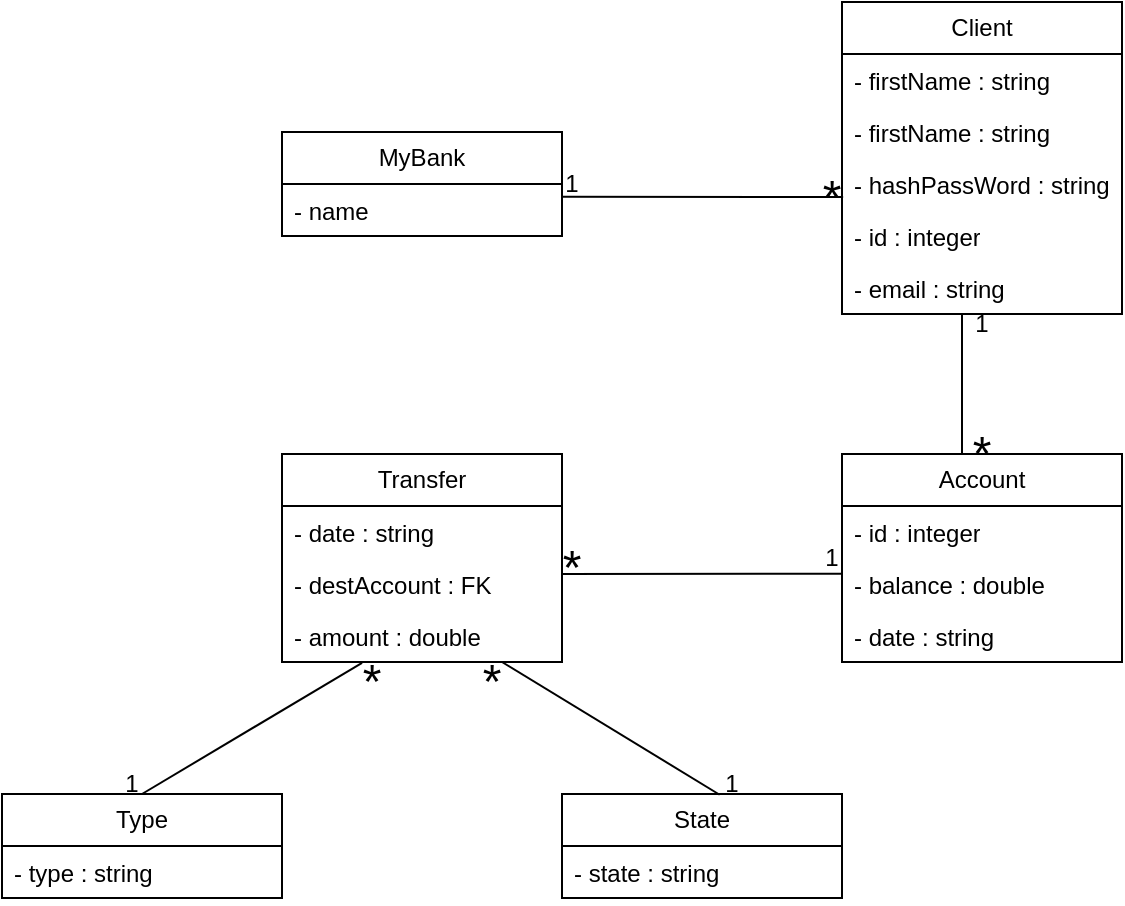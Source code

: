 <mxfile version="23.1.1" type="device">
  <diagram name="Página-1" id="tK8yoYOd9Lxmm4iwrwyd">
    <mxGraphModel dx="964" dy="486" grid="1" gridSize="10" guides="1" tooltips="1" connect="1" arrows="1" fold="1" page="1" pageScale="1" pageWidth="827" pageHeight="1169" math="0" shadow="0">
      <root>
        <mxCell id="0" />
        <mxCell id="1" parent="0" />
        <mxCell id="4lJNOyKxO7deYffL9aNr-1" value="MyBank" style="swimlane;fontStyle=0;childLayout=stackLayout;horizontal=1;startSize=26;fillColor=none;horizontalStack=0;resizeParent=1;resizeParentMax=0;resizeLast=0;collapsible=1;marginBottom=0;whiteSpace=wrap;html=1;" parent="1" vertex="1">
          <mxGeometry x="160" y="139" width="140" height="52" as="geometry" />
        </mxCell>
        <mxCell id="4lJNOyKxO7deYffL9aNr-2" value="- name" style="text;strokeColor=none;fillColor=none;align=left;verticalAlign=top;spacingLeft=4;spacingRight=4;overflow=hidden;rotatable=0;points=[[0,0.5],[1,0.5]];portConstraint=eastwest;whiteSpace=wrap;html=1;" parent="4lJNOyKxO7deYffL9aNr-1" vertex="1">
          <mxGeometry y="26" width="140" height="26" as="geometry" />
        </mxCell>
        <mxCell id="4lJNOyKxO7deYffL9aNr-5" value="Client" style="swimlane;fontStyle=0;childLayout=stackLayout;horizontal=1;startSize=26;fillColor=none;horizontalStack=0;resizeParent=1;resizeParentMax=0;resizeLast=0;collapsible=1;marginBottom=0;whiteSpace=wrap;html=1;" parent="1" vertex="1">
          <mxGeometry x="440" y="74" width="140" height="156" as="geometry" />
        </mxCell>
        <mxCell id="4lJNOyKxO7deYffL9aNr-6" value="- firstName : string" style="text;strokeColor=none;fillColor=none;align=left;verticalAlign=top;spacingLeft=4;spacingRight=4;overflow=hidden;rotatable=0;points=[[0,0.5],[1,0.5]];portConstraint=eastwest;whiteSpace=wrap;html=1;" parent="4lJNOyKxO7deYffL9aNr-5" vertex="1">
          <mxGeometry y="26" width="140" height="26" as="geometry" />
        </mxCell>
        <mxCell id="09vd_gfz0TrolXwg1mBc-1" value="- firstName : string" style="text;strokeColor=none;fillColor=none;align=left;verticalAlign=top;spacingLeft=4;spacingRight=4;overflow=hidden;rotatable=0;points=[[0,0.5],[1,0.5]];portConstraint=eastwest;whiteSpace=wrap;html=1;" vertex="1" parent="4lJNOyKxO7deYffL9aNr-5">
          <mxGeometry y="52" width="140" height="26" as="geometry" />
        </mxCell>
        <mxCell id="4lJNOyKxO7deYffL9aNr-7" value="- hashPassWord : string" style="text;strokeColor=none;fillColor=none;align=left;verticalAlign=top;spacingLeft=4;spacingRight=4;overflow=hidden;rotatable=0;points=[[0,0.5],[1,0.5]];portConstraint=eastwest;whiteSpace=wrap;html=1;" parent="4lJNOyKxO7deYffL9aNr-5" vertex="1">
          <mxGeometry y="78" width="140" height="26" as="geometry" />
        </mxCell>
        <mxCell id="4lJNOyKxO7deYffL9aNr-8" value="- id : integer" style="text;strokeColor=none;fillColor=none;align=left;verticalAlign=top;spacingLeft=4;spacingRight=4;overflow=hidden;rotatable=0;points=[[0,0.5],[1,0.5]];portConstraint=eastwest;whiteSpace=wrap;html=1;" parent="4lJNOyKxO7deYffL9aNr-5" vertex="1">
          <mxGeometry y="104" width="140" height="26" as="geometry" />
        </mxCell>
        <mxCell id="4lJNOyKxO7deYffL9aNr-44" value="- email : string" style="text;strokeColor=none;fillColor=none;align=left;verticalAlign=top;spacingLeft=4;spacingRight=4;overflow=hidden;rotatable=0;points=[[0,0.5],[1,0.5]];portConstraint=eastwest;whiteSpace=wrap;html=1;" parent="4lJNOyKxO7deYffL9aNr-5" vertex="1">
          <mxGeometry y="130" width="140" height="26" as="geometry" />
        </mxCell>
        <mxCell id="4lJNOyKxO7deYffL9aNr-10" value="" style="endArrow=none;html=1;rounded=0;entryX=0.004;entryY=0.314;entryDx=0;entryDy=0;entryPerimeter=0;" parent="1" edge="1">
          <mxGeometry width="50" height="50" relative="1" as="geometry">
            <mxPoint x="300" y="171.37" as="sourcePoint" />
            <mxPoint x="440.56" y="171.534" as="targetPoint" />
          </mxGeometry>
        </mxCell>
        <mxCell id="4lJNOyKxO7deYffL9aNr-14" value="&lt;font style=&quot;font-size: 24px;&quot;&gt;*&lt;/font&gt;" style="text;html=1;strokeColor=none;fillColor=none;align=center;verticalAlign=middle;whiteSpace=wrap;rounded=0;" parent="1" vertex="1">
          <mxGeometry x="430" y="162" width="10" height="20" as="geometry" />
        </mxCell>
        <mxCell id="4lJNOyKxO7deYffL9aNr-15" value="Account" style="swimlane;fontStyle=0;childLayout=stackLayout;horizontal=1;startSize=26;fillColor=none;horizontalStack=0;resizeParent=1;resizeParentMax=0;resizeLast=0;collapsible=1;marginBottom=0;whiteSpace=wrap;html=1;" parent="1" vertex="1">
          <mxGeometry x="440" y="300" width="140" height="104" as="geometry" />
        </mxCell>
        <mxCell id="4lJNOyKxO7deYffL9aNr-16" value="- id : integer" style="text;strokeColor=none;fillColor=none;align=left;verticalAlign=top;spacingLeft=4;spacingRight=4;overflow=hidden;rotatable=0;points=[[0,0.5],[1,0.5]];portConstraint=eastwest;whiteSpace=wrap;html=1;" parent="4lJNOyKxO7deYffL9aNr-15" vertex="1">
          <mxGeometry y="26" width="140" height="26" as="geometry" />
        </mxCell>
        <mxCell id="4lJNOyKxO7deYffL9aNr-17" value="- balance : double" style="text;strokeColor=none;fillColor=none;align=left;verticalAlign=top;spacingLeft=4;spacingRight=4;overflow=hidden;rotatable=0;points=[[0,0.5],[1,0.5]];portConstraint=eastwest;whiteSpace=wrap;html=1;" parent="4lJNOyKxO7deYffL9aNr-15" vertex="1">
          <mxGeometry y="52" width="140" height="26" as="geometry" />
        </mxCell>
        <mxCell id="4lJNOyKxO7deYffL9aNr-18" value="- date : string" style="text;strokeColor=none;fillColor=none;align=left;verticalAlign=top;spacingLeft=4;spacingRight=4;overflow=hidden;rotatable=0;points=[[0,0.5],[1,0.5]];portConstraint=eastwest;whiteSpace=wrap;html=1;" parent="4lJNOyKxO7deYffL9aNr-15" vertex="1">
          <mxGeometry y="78" width="140" height="26" as="geometry" />
        </mxCell>
        <mxCell id="4lJNOyKxO7deYffL9aNr-20" value="" style="endArrow=none;html=1;rounded=0;" parent="1" edge="1">
          <mxGeometry width="50" height="50" relative="1" as="geometry">
            <mxPoint x="500" y="300" as="sourcePoint" />
            <mxPoint x="500" y="230" as="targetPoint" />
          </mxGeometry>
        </mxCell>
        <mxCell id="4lJNOyKxO7deYffL9aNr-21" value="&lt;font style=&quot;font-size: 24px;&quot;&gt;*&lt;/font&gt;" style="text;html=1;strokeColor=none;fillColor=none;align=center;verticalAlign=middle;whiteSpace=wrap;rounded=0;" parent="1" vertex="1">
          <mxGeometry x="505" y="290" width="10" height="20" as="geometry" />
        </mxCell>
        <mxCell id="4lJNOyKxO7deYffL9aNr-22" value="1" style="text;html=1;strokeColor=none;fillColor=none;align=center;verticalAlign=middle;whiteSpace=wrap;rounded=0;" parent="1" vertex="1">
          <mxGeometry x="505" y="230" width="10" height="10" as="geometry" />
        </mxCell>
        <mxCell id="4lJNOyKxO7deYffL9aNr-23" value="Transfer" style="swimlane;fontStyle=0;childLayout=stackLayout;horizontal=1;startSize=26;fillColor=none;horizontalStack=0;resizeParent=1;resizeParentMax=0;resizeLast=0;collapsible=1;marginBottom=0;whiteSpace=wrap;html=1;" parent="1" vertex="1">
          <mxGeometry x="160" y="300" width="140" height="104" as="geometry" />
        </mxCell>
        <mxCell id="4lJNOyKxO7deYffL9aNr-24" value="- date : string" style="text;strokeColor=none;fillColor=none;align=left;verticalAlign=top;spacingLeft=4;spacingRight=4;overflow=hidden;rotatable=0;points=[[0,0.5],[1,0.5]];portConstraint=eastwest;whiteSpace=wrap;html=1;" parent="4lJNOyKxO7deYffL9aNr-23" vertex="1">
          <mxGeometry y="26" width="140" height="26" as="geometry" />
        </mxCell>
        <mxCell id="4lJNOyKxO7deYffL9aNr-25" value="- destAccount : FK" style="text;strokeColor=none;fillColor=none;align=left;verticalAlign=top;spacingLeft=4;spacingRight=4;overflow=hidden;rotatable=0;points=[[0,0.5],[1,0.5]];portConstraint=eastwest;whiteSpace=wrap;html=1;" parent="4lJNOyKxO7deYffL9aNr-23" vertex="1">
          <mxGeometry y="52" width="140" height="26" as="geometry" />
        </mxCell>
        <mxCell id="4lJNOyKxO7deYffL9aNr-26" value="- amount : double" style="text;strokeColor=none;fillColor=none;align=left;verticalAlign=top;spacingLeft=4;spacingRight=4;overflow=hidden;rotatable=0;points=[[0,0.5],[1,0.5]];portConstraint=eastwest;whiteSpace=wrap;html=1;" parent="4lJNOyKxO7deYffL9aNr-23" vertex="1">
          <mxGeometry y="78" width="140" height="26" as="geometry" />
        </mxCell>
        <mxCell id="4lJNOyKxO7deYffL9aNr-27" value="Type" style="swimlane;fontStyle=0;childLayout=stackLayout;horizontal=1;startSize=26;fillColor=none;horizontalStack=0;resizeParent=1;resizeParentMax=0;resizeLast=0;collapsible=1;marginBottom=0;whiteSpace=wrap;html=1;" parent="1" vertex="1">
          <mxGeometry x="20" y="470" width="140" height="52" as="geometry" />
        </mxCell>
        <mxCell id="4lJNOyKxO7deYffL9aNr-28" value="- type : string" style="text;strokeColor=none;fillColor=none;align=left;verticalAlign=top;spacingLeft=4;spacingRight=4;overflow=hidden;rotatable=0;points=[[0,0.5],[1,0.5]];portConstraint=eastwest;whiteSpace=wrap;html=1;" parent="4lJNOyKxO7deYffL9aNr-27" vertex="1">
          <mxGeometry y="26" width="140" height="26" as="geometry" />
        </mxCell>
        <mxCell id="4lJNOyKxO7deYffL9aNr-31" value="State" style="swimlane;fontStyle=0;childLayout=stackLayout;horizontal=1;startSize=26;fillColor=none;horizontalStack=0;resizeParent=1;resizeParentMax=0;resizeLast=0;collapsible=1;marginBottom=0;whiteSpace=wrap;html=1;" parent="1" vertex="1">
          <mxGeometry x="300" y="470" width="140" height="52" as="geometry" />
        </mxCell>
        <mxCell id="4lJNOyKxO7deYffL9aNr-32" value="- state : string" style="text;strokeColor=none;fillColor=none;align=left;verticalAlign=top;spacingLeft=4;spacingRight=4;overflow=hidden;rotatable=0;points=[[0,0.5],[1,0.5]];portConstraint=eastwest;whiteSpace=wrap;html=1;" parent="4lJNOyKxO7deYffL9aNr-31" vertex="1">
          <mxGeometry y="26" width="140" height="26" as="geometry" />
        </mxCell>
        <mxCell id="4lJNOyKxO7deYffL9aNr-35" value="" style="endArrow=none;html=1;rounded=0;entryX=-0.001;entryY=0.301;entryDx=0;entryDy=0;entryPerimeter=0;" parent="1" target="4lJNOyKxO7deYffL9aNr-17" edge="1">
          <mxGeometry width="50" height="50" relative="1" as="geometry">
            <mxPoint x="300" y="360" as="sourcePoint" />
            <mxPoint x="350" y="310" as="targetPoint" />
          </mxGeometry>
        </mxCell>
        <mxCell id="4lJNOyKxO7deYffL9aNr-36" value="" style="endArrow=none;html=1;rounded=0;entryX=0.286;entryY=1.015;entryDx=0;entryDy=0;entryPerimeter=0;" parent="1" target="4lJNOyKxO7deYffL9aNr-26" edge="1">
          <mxGeometry width="50" height="50" relative="1" as="geometry">
            <mxPoint x="90" y="470" as="sourcePoint" />
            <mxPoint x="140" y="420" as="targetPoint" />
          </mxGeometry>
        </mxCell>
        <mxCell id="4lJNOyKxO7deYffL9aNr-37" value="" style="endArrow=none;html=1;rounded=0;entryX=0.286;entryY=1.015;entryDx=0;entryDy=0;entryPerimeter=0;exitX=0.563;exitY=0.007;exitDx=0;exitDy=0;exitPerimeter=0;" parent="1" source="4lJNOyKxO7deYffL9aNr-31" edge="1">
          <mxGeometry width="50" height="50" relative="1" as="geometry">
            <mxPoint x="160" y="470" as="sourcePoint" />
            <mxPoint x="270" y="404" as="targetPoint" />
          </mxGeometry>
        </mxCell>
        <mxCell id="4lJNOyKxO7deYffL9aNr-38" value="&lt;font style=&quot;font-size: 24px;&quot;&gt;*&lt;/font&gt;" style="text;html=1;strokeColor=none;fillColor=none;align=center;verticalAlign=middle;whiteSpace=wrap;rounded=0;" parent="1" vertex="1">
          <mxGeometry x="200" y="404" width="10" height="20" as="geometry" />
        </mxCell>
        <mxCell id="4lJNOyKxO7deYffL9aNr-39" value="&lt;font style=&quot;font-size: 24px;&quot;&gt;*&lt;/font&gt;" style="text;html=1;strokeColor=none;fillColor=none;align=center;verticalAlign=middle;whiteSpace=wrap;rounded=0;" parent="1" vertex="1">
          <mxGeometry x="260" y="404" width="10" height="20" as="geometry" />
        </mxCell>
        <mxCell id="4lJNOyKxO7deYffL9aNr-40" value="1" style="text;html=1;strokeColor=none;fillColor=none;align=center;verticalAlign=middle;whiteSpace=wrap;rounded=0;" parent="1" vertex="1">
          <mxGeometry x="80" y="460" width="10" height="10" as="geometry" />
        </mxCell>
        <mxCell id="4lJNOyKxO7deYffL9aNr-41" value="1" style="text;html=1;strokeColor=none;fillColor=none;align=center;verticalAlign=middle;whiteSpace=wrap;rounded=0;" parent="1" vertex="1">
          <mxGeometry x="380" y="460" width="10" height="10" as="geometry" />
        </mxCell>
        <mxCell id="4lJNOyKxO7deYffL9aNr-42" value="1" style="text;html=1;strokeColor=none;fillColor=none;align=center;verticalAlign=middle;whiteSpace=wrap;rounded=0;" parent="1" vertex="1">
          <mxGeometry x="430" y="347" width="10" height="10" as="geometry" />
        </mxCell>
        <mxCell id="4lJNOyKxO7deYffL9aNr-43" value="&lt;font style=&quot;font-size: 24px;&quot;&gt;*&lt;/font&gt;" style="text;html=1;strokeColor=none;fillColor=none;align=center;verticalAlign=middle;whiteSpace=wrap;rounded=0;" parent="1" vertex="1">
          <mxGeometry x="300" y="347" width="10" height="20" as="geometry" />
        </mxCell>
        <mxCell id="4lJNOyKxO7deYffL9aNr-46" value="1" style="text;html=1;strokeColor=none;fillColor=none;align=center;verticalAlign=middle;whiteSpace=wrap;rounded=0;" parent="1" vertex="1">
          <mxGeometry x="300" y="160" width="10" height="10" as="geometry" />
        </mxCell>
      </root>
    </mxGraphModel>
  </diagram>
</mxfile>

